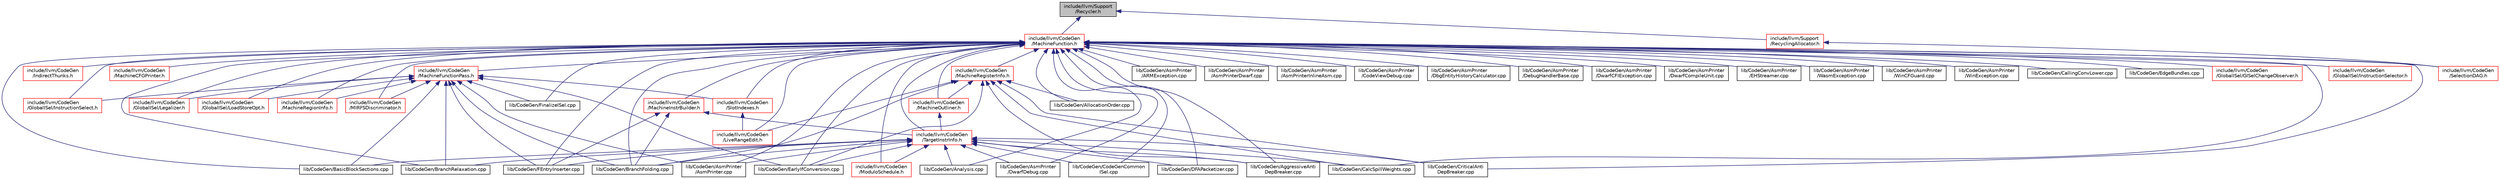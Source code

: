 digraph "include/llvm/Support/Recycler.h"
{
 // LATEX_PDF_SIZE
  bgcolor="transparent";
  edge [fontname="Helvetica",fontsize="10",labelfontname="Helvetica",labelfontsize="10"];
  node [fontname="Helvetica",fontsize="10",shape=record];
  Node1 [label="include/llvm/Support\l/Recycler.h",height=0.2,width=0.4,color="black", fillcolor="grey75", style="filled", fontcolor="black",tooltip=" "];
  Node1 -> Node2 [dir="back",color="midnightblue",fontsize="10",style="solid",fontname="Helvetica"];
  Node2 [label="include/llvm/CodeGen\l/MachineFunction.h",height=0.2,width=0.4,color="red",URL="$MachineFunction_8h.html",tooltip=" "];
  Node2 -> Node3 [dir="back",color="midnightblue",fontsize="10",style="solid",fontname="Helvetica"];
  Node3 [label="include/llvm/CodeGen\l/GlobalISel/GISelChangeObserver.h",height=0.2,width=0.4,color="red",URL="$GISelChangeObserver_8h.html",tooltip=" "];
  Node2 -> Node107 [dir="back",color="midnightblue",fontsize="10",style="solid",fontname="Helvetica"];
  Node107 [label="include/llvm/CodeGen\l/GlobalISel/InstructionSelect.h",height=0.2,width=0.4,color="red",URL="$InstructionSelect_8h.html",tooltip=" "];
  Node2 -> Node110 [dir="back",color="midnightblue",fontsize="10",style="solid",fontname="Helvetica"];
  Node110 [label="include/llvm/CodeGen\l/GlobalISel/InstructionSelector.h",height=0.2,width=0.4,color="red",URL="$InstructionSelector_8h.html",tooltip=" "];
  Node2 -> Node274 [dir="back",color="midnightblue",fontsize="10",style="solid",fontname="Helvetica"];
  Node274 [label="include/llvm/CodeGen\l/GlobalISel/Legalizer.h",height=0.2,width=0.4,color="red",URL="$Legalizer_8h.html",tooltip=" "];
  Node2 -> Node47 [dir="back",color="midnightblue",fontsize="10",style="solid",fontname="Helvetica"];
  Node47 [label="include/llvm/CodeGen\l/GlobalISel/LoadStoreOpt.h",height=0.2,width=0.4,color="red",URL="$LoadStoreOpt_8h.html",tooltip=" "];
  Node2 -> Node275 [dir="back",color="midnightblue",fontsize="10",style="solid",fontname="Helvetica"];
  Node275 [label="include/llvm/CodeGen\l/IndirectThunks.h",height=0.2,width=0.4,color="red",URL="$IndirectThunks_8h.html",tooltip=" "];
  Node2 -> Node277 [dir="back",color="midnightblue",fontsize="10",style="solid",fontname="Helvetica"];
  Node277 [label="include/llvm/CodeGen\l/LiveRangeEdit.h",height=0.2,width=0.4,color="red",URL="$LiveRangeEdit_8h.html",tooltip=" "];
  Node2 -> Node290 [dir="back",color="midnightblue",fontsize="10",style="solid",fontname="Helvetica"];
  Node290 [label="include/llvm/CodeGen\l/MachineCFGPrinter.h",height=0.2,width=0.4,color="red",URL="$MachineCFGPrinter_8h.html",tooltip=" "];
  Node2 -> Node292 [dir="back",color="midnightblue",fontsize="10",style="solid",fontname="Helvetica"];
  Node292 [label="include/llvm/CodeGen\l/MachineFunctionPass.h",height=0.2,width=0.4,color="red",URL="$MachineFunctionPass_8h.html",tooltip=" "];
  Node292 -> Node107 [dir="back",color="midnightblue",fontsize="10",style="solid",fontname="Helvetica"];
  Node292 -> Node274 [dir="back",color="midnightblue",fontsize="10",style="solid",fontname="Helvetica"];
  Node292 -> Node47 [dir="back",color="midnightblue",fontsize="10",style="solid",fontname="Helvetica"];
  Node292 -> Node482 [dir="back",color="midnightblue",fontsize="10",style="solid",fontname="Helvetica"];
  Node482 [label="include/llvm/CodeGen\l/MachineRegionInfo.h",height=0.2,width=0.4,color="red",URL="$MachineRegionInfo_8h.html",tooltip=" "];
  Node292 -> Node560 [dir="back",color="midnightblue",fontsize="10",style="solid",fontname="Helvetica"];
  Node560 [label="include/llvm/CodeGen\l/MIRFSDiscriminator.h",height=0.2,width=0.4,color="red",URL="$MIRFSDiscriminator_8h.html",tooltip=" "];
  Node292 -> Node596 [dir="back",color="midnightblue",fontsize="10",style="solid",fontname="Helvetica"];
  Node596 [label="include/llvm/CodeGen\l/SlotIndexes.h",height=0.2,width=0.4,color="red",URL="$SlotIndexes_8h.html",tooltip=" "];
  Node596 -> Node277 [dir="back",color="midnightblue",fontsize="10",style="solid",fontname="Helvetica"];
  Node292 -> Node310 [dir="back",color="midnightblue",fontsize="10",style="solid",fontname="Helvetica"];
  Node310 [label="lib/CodeGen/AsmPrinter\l/AsmPrinter.cpp",height=0.2,width=0.4,color="black",URL="$AsmPrinter_8cpp.html",tooltip=" "];
  Node292 -> Node646 [dir="back",color="midnightblue",fontsize="10",style="solid",fontname="Helvetica"];
  Node646 [label="lib/CodeGen/BasicBlockSections.cpp",height=0.2,width=0.4,color="black",URL="$BasicBlockSections_8cpp.html",tooltip=" "];
  Node292 -> Node460 [dir="back",color="midnightblue",fontsize="10",style="solid",fontname="Helvetica"];
  Node460 [label="lib/CodeGen/BranchFolding.cpp",height=0.2,width=0.4,color="black",URL="$BranchFolding_8cpp.html",tooltip=" "];
  Node292 -> Node647 [dir="back",color="midnightblue",fontsize="10",style="solid",fontname="Helvetica"];
  Node647 [label="lib/CodeGen/BranchRelaxation.cpp",height=0.2,width=0.4,color="black",URL="$BranchRelaxation_8cpp.html",tooltip=" "];
  Node292 -> Node501 [dir="back",color="midnightblue",fontsize="10",style="solid",fontname="Helvetica"];
  Node501 [label="lib/CodeGen/EarlyIfConversion.cpp",height=0.2,width=0.4,color="black",URL="$EarlyIfConversion_8cpp.html",tooltip=" "];
  Node292 -> Node653 [dir="back",color="midnightblue",fontsize="10",style="solid",fontname="Helvetica"];
  Node653 [label="lib/CodeGen/FEntryInserter.cpp",height=0.2,width=0.4,color="black",URL="$FEntryInserter_8cpp.html",tooltip=" "];
  Node292 -> Node1083 [dir="back",color="midnightblue",fontsize="10",style="solid",fontname="Helvetica"];
  Node1083 [label="lib/CodeGen/FinalizeISel.cpp",height=0.2,width=0.4,color="black",URL="$FinalizeISel_8cpp.html",tooltip=" "];
  Node2 -> Node1107 [dir="back",color="midnightblue",fontsize="10",style="solid",fontname="Helvetica"];
  Node1107 [label="include/llvm/CodeGen\l/MachineInstrBuilder.h",height=0.2,width=0.4,color="red",URL="$MachineInstrBuilder_8h.html",tooltip=" "];
  Node1107 -> Node640 [dir="back",color="midnightblue",fontsize="10",style="solid",fontname="Helvetica"];
  Node640 [label="include/llvm/CodeGen\l/TargetInstrInfo.h",height=0.2,width=0.4,color="red",URL="$TargetInstrInfo_8h.html",tooltip=" "];
  Node640 -> Node641 [dir="back",color="midnightblue",fontsize="10",style="solid",fontname="Helvetica"];
  Node641 [label="include/llvm/CodeGen\l/ModuloSchedule.h",height=0.2,width=0.4,color="red",URL="$ModuloSchedule_8h.html",tooltip=" "];
  Node640 -> Node644 [dir="back",color="midnightblue",fontsize="10",style="solid",fontname="Helvetica"];
  Node644 [label="lib/CodeGen/AggressiveAnti\lDepBreaker.cpp",height=0.2,width=0.4,color="black",URL="$AggressiveAntiDepBreaker_8cpp.html",tooltip=" "];
  Node640 -> Node645 [dir="back",color="midnightblue",fontsize="10",style="solid",fontname="Helvetica"];
  Node645 [label="lib/CodeGen/Analysis.cpp",height=0.2,width=0.4,color="black",URL="$CodeGen_2Analysis_8cpp.html",tooltip=" "];
  Node640 -> Node310 [dir="back",color="midnightblue",fontsize="10",style="solid",fontname="Helvetica"];
  Node640 -> Node305 [dir="back",color="midnightblue",fontsize="10",style="solid",fontname="Helvetica"];
  Node305 [label="lib/CodeGen/AsmPrinter\l/DwarfDebug.cpp",height=0.2,width=0.4,color="black",URL="$DwarfDebug_8cpp.html",tooltip=" "];
  Node640 -> Node646 [dir="back",color="midnightblue",fontsize="10",style="solid",fontname="Helvetica"];
  Node640 -> Node460 [dir="back",color="midnightblue",fontsize="10",style="solid",fontname="Helvetica"];
  Node640 -> Node647 [dir="back",color="midnightblue",fontsize="10",style="solid",fontname="Helvetica"];
  Node640 -> Node400 [dir="back",color="midnightblue",fontsize="10",style="solid",fontname="Helvetica"];
  Node400 [label="lib/CodeGen/CalcSpillWeights.cpp",height=0.2,width=0.4,color="black",URL="$CalcSpillWeights_8cpp.html",tooltip=" "];
  Node640 -> Node649 [dir="back",color="midnightblue",fontsize="10",style="solid",fontname="Helvetica"];
  Node649 [label="lib/CodeGen/CodeGenCommon\lISel.cpp",height=0.2,width=0.4,color="black",URL="$CodeGenCommonISel_8cpp.html",tooltip=" "];
  Node640 -> Node650 [dir="back",color="midnightblue",fontsize="10",style="solid",fontname="Helvetica"];
  Node650 [label="lib/CodeGen/CriticalAnti\lDepBreaker.cpp",height=0.2,width=0.4,color="black",URL="$CriticalAntiDepBreaker_8cpp.html",tooltip=" "];
  Node640 -> Node651 [dir="back",color="midnightblue",fontsize="10",style="solid",fontname="Helvetica"];
  Node651 [label="lib/CodeGen/DFAPacketizer.cpp",height=0.2,width=0.4,color="black",URL="$DFAPacketizer_8cpp.html",tooltip=" "];
  Node640 -> Node501 [dir="back",color="midnightblue",fontsize="10",style="solid",fontname="Helvetica"];
  Node640 -> Node653 [dir="back",color="midnightblue",fontsize="10",style="solid",fontname="Helvetica"];
  Node1107 -> Node460 [dir="back",color="midnightblue",fontsize="10",style="solid",fontname="Helvetica"];
  Node1107 -> Node653 [dir="back",color="midnightblue",fontsize="10",style="solid",fontname="Helvetica"];
  Node2 -> Node1116 [dir="back",color="midnightblue",fontsize="10",style="solid",fontname="Helvetica"];
  Node1116 [label="include/llvm/CodeGen\l/MachineOutliner.h",height=0.2,width=0.4,color="red",URL="$MachineOutliner_8h.html",tooltip=" "];
  Node1116 -> Node640 [dir="back",color="midnightblue",fontsize="10",style="solid",fontname="Helvetica"];
  Node2 -> Node482 [dir="back",color="midnightblue",fontsize="10",style="solid",fontname="Helvetica"];
  Node2 -> Node1117 [dir="back",color="midnightblue",fontsize="10",style="solid",fontname="Helvetica"];
  Node1117 [label="include/llvm/CodeGen\l/MachineRegisterInfo.h",height=0.2,width=0.4,color="red",URL="$MachineRegisterInfo_8h.html",tooltip=" "];
  Node1117 -> Node277 [dir="back",color="midnightblue",fontsize="10",style="solid",fontname="Helvetica"];
  Node1117 -> Node1116 [dir="back",color="midnightblue",fontsize="10",style="solid",fontname="Helvetica"];
  Node1117 -> Node644 [dir="back",color="midnightblue",fontsize="10",style="solid",fontname="Helvetica"];
  Node1117 -> Node1078 [dir="back",color="midnightblue",fontsize="10",style="solid",fontname="Helvetica"];
  Node1078 [label="lib/CodeGen/AllocationOrder.cpp",height=0.2,width=0.4,color="black",URL="$AllocationOrder_8cpp.html",tooltip=" "];
  Node1117 -> Node460 [dir="back",color="midnightblue",fontsize="10",style="solid",fontname="Helvetica"];
  Node1117 -> Node400 [dir="back",color="midnightblue",fontsize="10",style="solid",fontname="Helvetica"];
  Node1117 -> Node650 [dir="back",color="midnightblue",fontsize="10",style="solid",fontname="Helvetica"];
  Node1117 -> Node501 [dir="back",color="midnightblue",fontsize="10",style="solid",fontname="Helvetica"];
  Node2 -> Node560 [dir="back",color="midnightblue",fontsize="10",style="solid",fontname="Helvetica"];
  Node2 -> Node641 [dir="back",color="midnightblue",fontsize="10",style="solid",fontname="Helvetica"];
  Node2 -> Node1141 [dir="back",color="midnightblue",fontsize="10",style="solid",fontname="Helvetica"];
  Node1141 [label="include/llvm/CodeGen\l/SelectionDAG.h",height=0.2,width=0.4,color="red",URL="$SelectionDAG_8h.html",tooltip=" "];
  Node2 -> Node596 [dir="back",color="midnightblue",fontsize="10",style="solid",fontname="Helvetica"];
  Node2 -> Node640 [dir="back",color="midnightblue",fontsize="10",style="solid",fontname="Helvetica"];
  Node2 -> Node644 [dir="back",color="midnightblue",fontsize="10",style="solid",fontname="Helvetica"];
  Node2 -> Node1078 [dir="back",color="midnightblue",fontsize="10",style="solid",fontname="Helvetica"];
  Node2 -> Node645 [dir="back",color="midnightblue",fontsize="10",style="solid",fontname="Helvetica"];
  Node2 -> Node316 [dir="back",color="midnightblue",fontsize="10",style="solid",fontname="Helvetica"];
  Node316 [label="lib/CodeGen/AsmPrinter\l/ARMException.cpp",height=0.2,width=0.4,color="black",URL="$ARMException_8cpp.html",tooltip=" "];
  Node2 -> Node310 [dir="back",color="midnightblue",fontsize="10",style="solid",fontname="Helvetica"];
  Node2 -> Node318 [dir="back",color="midnightblue",fontsize="10",style="solid",fontname="Helvetica"];
  Node318 [label="lib/CodeGen/AsmPrinter\l/AsmPrinterDwarf.cpp",height=0.2,width=0.4,color="black",URL="$AsmPrinterDwarf_8cpp.html",tooltip=" "];
  Node2 -> Node319 [dir="back",color="midnightblue",fontsize="10",style="solid",fontname="Helvetica"];
  Node319 [label="lib/CodeGen/AsmPrinter\l/AsmPrinterInlineAsm.cpp",height=0.2,width=0.4,color="black",URL="$AsmPrinterInlineAsm_8cpp.html",tooltip=" "];
  Node2 -> Node320 [dir="back",color="midnightblue",fontsize="10",style="solid",fontname="Helvetica"];
  Node320 [label="lib/CodeGen/AsmPrinter\l/CodeViewDebug.cpp",height=0.2,width=0.4,color="black",URL="$CodeViewDebug_8cpp.html",tooltip=" "];
  Node2 -> Node1161 [dir="back",color="midnightblue",fontsize="10",style="solid",fontname="Helvetica"];
  Node1161 [label="lib/CodeGen/AsmPrinter\l/DbgEntityHistoryCalculator.cpp",height=0.2,width=0.4,color="black",URL="$DbgEntityHistoryCalculator_8cpp.html",tooltip=" "];
  Node2 -> Node321 [dir="back",color="midnightblue",fontsize="10",style="solid",fontname="Helvetica"];
  Node321 [label="lib/CodeGen/AsmPrinter\l/DebugHandlerBase.cpp",height=0.2,width=0.4,color="black",URL="$DebugHandlerBase_8cpp.html",tooltip=" "];
  Node2 -> Node317 [dir="back",color="midnightblue",fontsize="10",style="solid",fontname="Helvetica"];
  Node317 [label="lib/CodeGen/AsmPrinter\l/DwarfCFIException.cpp",height=0.2,width=0.4,color="black",URL="$DwarfCFIException_8cpp.html",tooltip=" "];
  Node2 -> Node304 [dir="back",color="midnightblue",fontsize="10",style="solid",fontname="Helvetica"];
  Node304 [label="lib/CodeGen/AsmPrinter\l/DwarfCompileUnit.cpp",height=0.2,width=0.4,color="black",URL="$DwarfCompileUnit_8cpp.html",tooltip=" "];
  Node2 -> Node305 [dir="back",color="midnightblue",fontsize="10",style="solid",fontname="Helvetica"];
  Node2 -> Node323 [dir="back",color="midnightblue",fontsize="10",style="solid",fontname="Helvetica"];
  Node323 [label="lib/CodeGen/AsmPrinter\l/EHStreamer.cpp",height=0.2,width=0.4,color="black",URL="$EHStreamer_8cpp.html",tooltip=" "];
  Node2 -> Node327 [dir="back",color="midnightblue",fontsize="10",style="solid",fontname="Helvetica"];
  Node327 [label="lib/CodeGen/AsmPrinter\l/WasmException.cpp",height=0.2,width=0.4,color="black",URL="$WasmException_8cpp.html",tooltip=" "];
  Node2 -> Node328 [dir="back",color="midnightblue",fontsize="10",style="solid",fontname="Helvetica"];
  Node328 [label="lib/CodeGen/AsmPrinter\l/WinCFGuard.cpp",height=0.2,width=0.4,color="black",URL="$WinCFGuard_8cpp.html",tooltip=" "];
  Node2 -> Node329 [dir="back",color="midnightblue",fontsize="10",style="solid",fontname="Helvetica"];
  Node329 [label="lib/CodeGen/AsmPrinter\l/WinException.cpp",height=0.2,width=0.4,color="black",URL="$WinException_8cpp.html",tooltip=" "];
  Node2 -> Node646 [dir="back",color="midnightblue",fontsize="10",style="solid",fontname="Helvetica"];
  Node2 -> Node460 [dir="back",color="midnightblue",fontsize="10",style="solid",fontname="Helvetica"];
  Node2 -> Node647 [dir="back",color="midnightblue",fontsize="10",style="solid",fontname="Helvetica"];
  Node2 -> Node400 [dir="back",color="midnightblue",fontsize="10",style="solid",fontname="Helvetica"];
  Node2 -> Node1163 [dir="back",color="midnightblue",fontsize="10",style="solid",fontname="Helvetica"];
  Node1163 [label="lib/CodeGen/CallingConvLower.cpp",height=0.2,width=0.4,color="black",URL="$CallingConvLower_8cpp.html",tooltip=" "];
  Node2 -> Node649 [dir="back",color="midnightblue",fontsize="10",style="solid",fontname="Helvetica"];
  Node2 -> Node650 [dir="back",color="midnightblue",fontsize="10",style="solid",fontname="Helvetica"];
  Node2 -> Node651 [dir="back",color="midnightblue",fontsize="10",style="solid",fontname="Helvetica"];
  Node2 -> Node501 [dir="back",color="midnightblue",fontsize="10",style="solid",fontname="Helvetica"];
  Node2 -> Node383 [dir="back",color="midnightblue",fontsize="10",style="solid",fontname="Helvetica"];
  Node383 [label="lib/CodeGen/EdgeBundles.cpp",height=0.2,width=0.4,color="black",URL="$EdgeBundles_8cpp.html",tooltip=" "];
  Node2 -> Node653 [dir="back",color="midnightblue",fontsize="10",style="solid",fontname="Helvetica"];
  Node2 -> Node1083 [dir="back",color="midnightblue",fontsize="10",style="solid",fontname="Helvetica"];
  Node1 -> Node1264 [dir="back",color="midnightblue",fontsize="10",style="solid",fontname="Helvetica"];
  Node1264 [label="include/llvm/Support\l/RecyclingAllocator.h",height=0.2,width=0.4,color="red",URL="$RecyclingAllocator_8h.html",tooltip=" "];
  Node1264 -> Node1141 [dir="back",color="midnightblue",fontsize="10",style="solid",fontname="Helvetica"];
}
